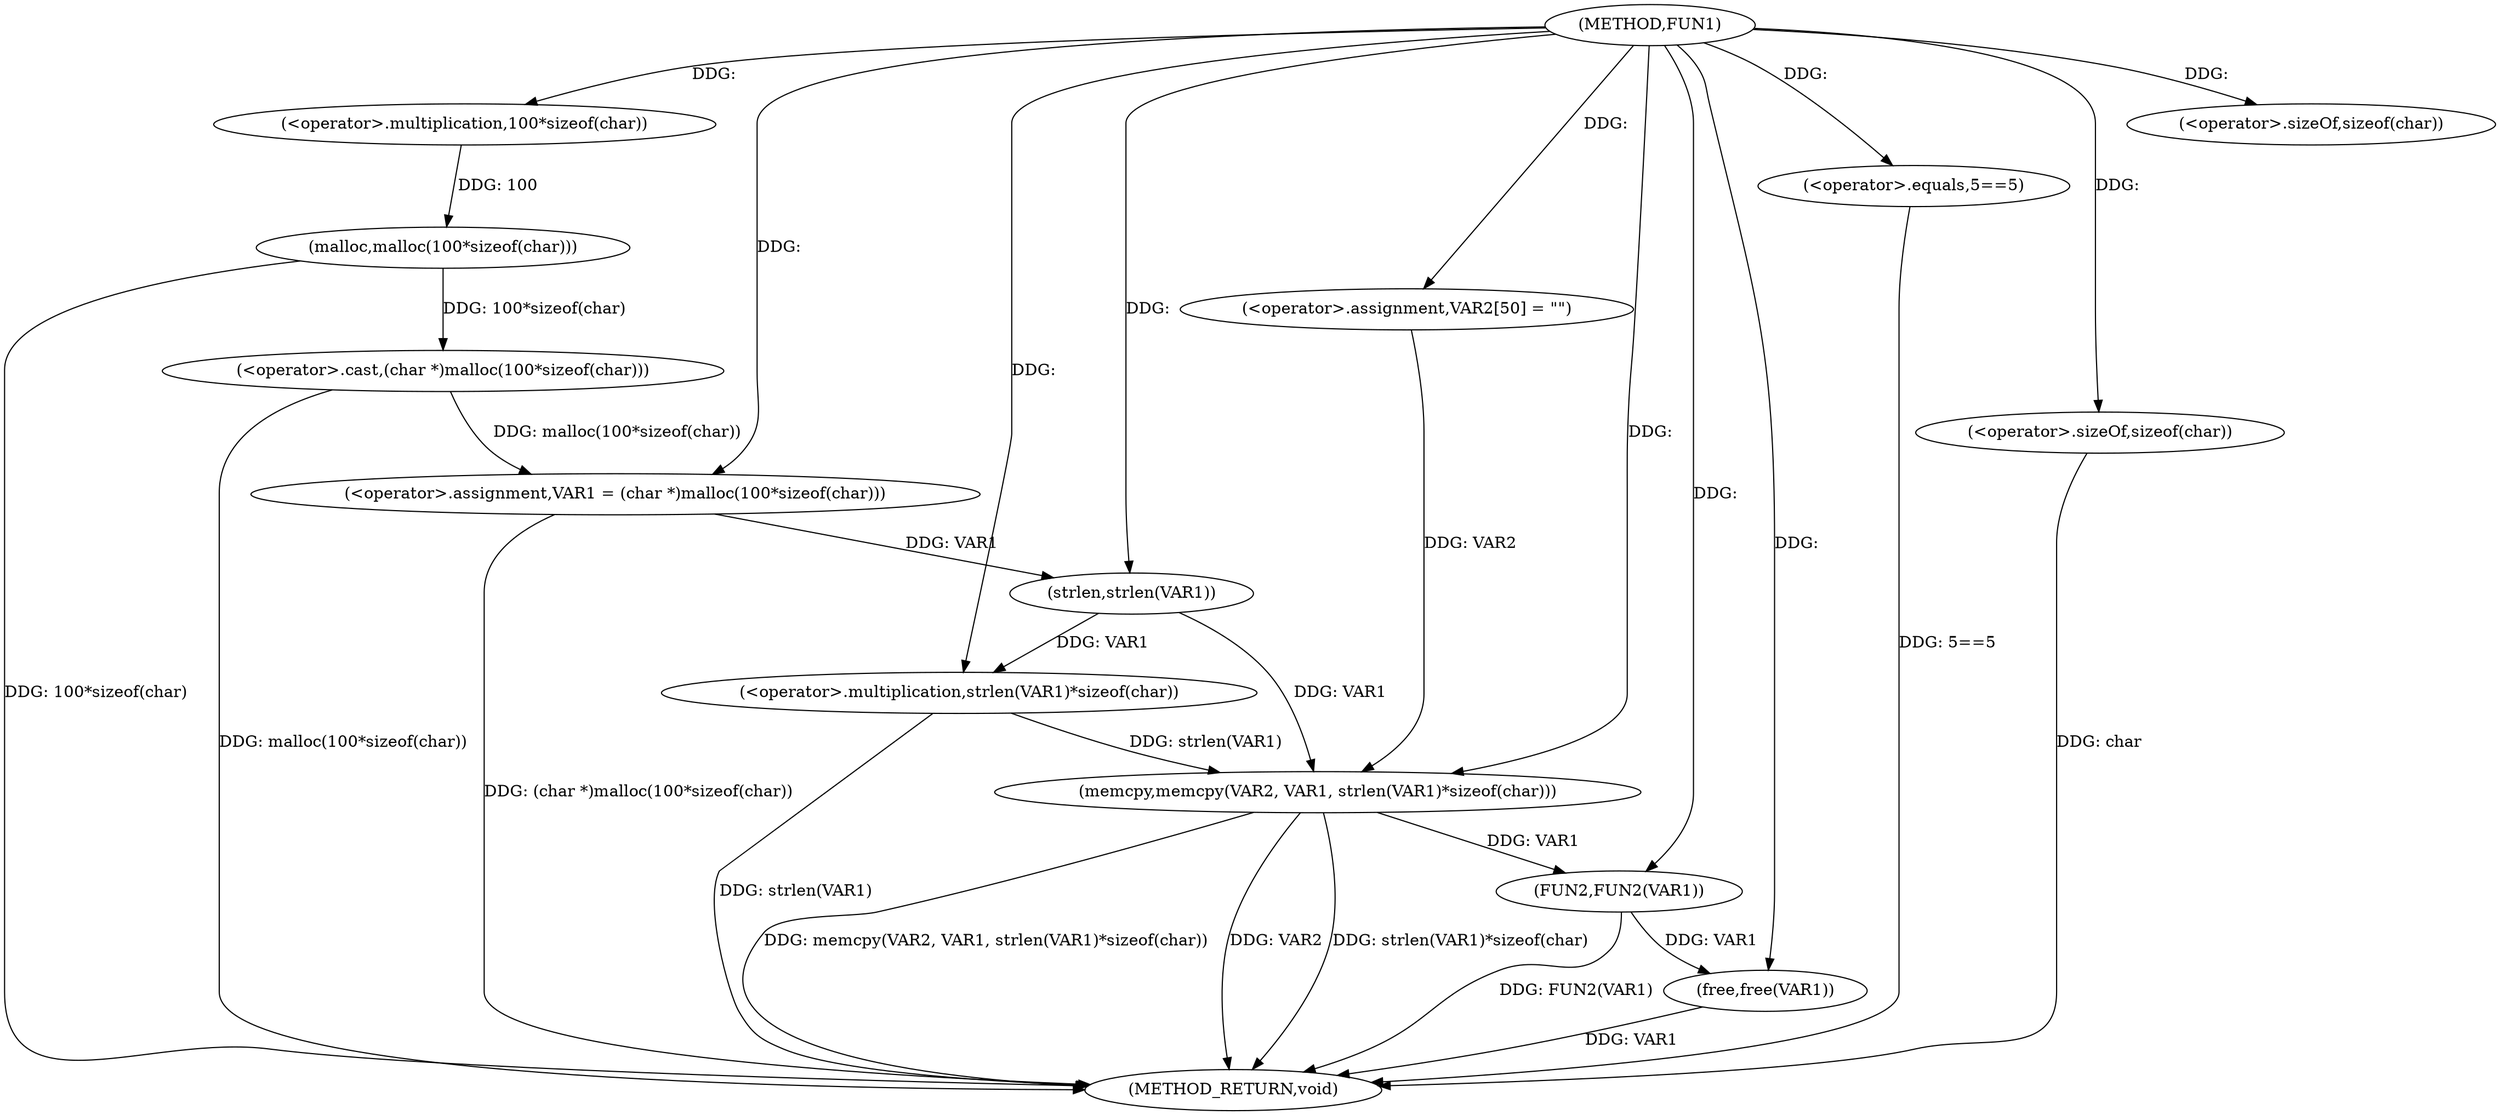 digraph FUN1 {  
"1000100" [label = "(METHOD,FUN1)" ]
"1000134" [label = "(METHOD_RETURN,void)" ]
"1000103" [label = "(<operator>.assignment,VAR1 = (char *)malloc(100*sizeof(char)))" ]
"1000105" [label = "(<operator>.cast,(char *)malloc(100*sizeof(char)))" ]
"1000107" [label = "(malloc,malloc(100*sizeof(char)))" ]
"1000108" [label = "(<operator>.multiplication,100*sizeof(char))" ]
"1000110" [label = "(<operator>.sizeOf,sizeof(char))" ]
"1000113" [label = "(<operator>.equals,5==5)" ]
"1000119" [label = "(<operator>.assignment,VAR2[50] = \"\")" ]
"1000122" [label = "(memcpy,memcpy(VAR2, VAR1, strlen(VAR1)*sizeof(char)))" ]
"1000125" [label = "(<operator>.multiplication,strlen(VAR1)*sizeof(char))" ]
"1000126" [label = "(strlen,strlen(VAR1))" ]
"1000128" [label = "(<operator>.sizeOf,sizeof(char))" ]
"1000130" [label = "(FUN2,FUN2(VAR1))" ]
"1000132" [label = "(free,free(VAR1))" ]
  "1000122" -> "1000134"  [ label = "DDG: strlen(VAR1)*sizeof(char)"] 
  "1000107" -> "1000134"  [ label = "DDG: 100*sizeof(char)"] 
  "1000105" -> "1000134"  [ label = "DDG: malloc(100*sizeof(char))"] 
  "1000103" -> "1000134"  [ label = "DDG: (char *)malloc(100*sizeof(char))"] 
  "1000132" -> "1000134"  [ label = "DDG: VAR1"] 
  "1000113" -> "1000134"  [ label = "DDG: 5==5"] 
  "1000122" -> "1000134"  [ label = "DDG: memcpy(VAR2, VAR1, strlen(VAR1)*sizeof(char))"] 
  "1000130" -> "1000134"  [ label = "DDG: FUN2(VAR1)"] 
  "1000125" -> "1000134"  [ label = "DDG: strlen(VAR1)"] 
  "1000122" -> "1000134"  [ label = "DDG: VAR2"] 
  "1000128" -> "1000134"  [ label = "DDG: char"] 
  "1000105" -> "1000103"  [ label = "DDG: malloc(100*sizeof(char))"] 
  "1000100" -> "1000103"  [ label = "DDG: "] 
  "1000107" -> "1000105"  [ label = "DDG: 100*sizeof(char)"] 
  "1000108" -> "1000107"  [ label = "DDG: 100"] 
  "1000100" -> "1000108"  [ label = "DDG: "] 
  "1000100" -> "1000110"  [ label = "DDG: "] 
  "1000100" -> "1000113"  [ label = "DDG: "] 
  "1000100" -> "1000119"  [ label = "DDG: "] 
  "1000119" -> "1000122"  [ label = "DDG: VAR2"] 
  "1000100" -> "1000122"  [ label = "DDG: "] 
  "1000126" -> "1000122"  [ label = "DDG: VAR1"] 
  "1000125" -> "1000122"  [ label = "DDG: strlen(VAR1)"] 
  "1000126" -> "1000125"  [ label = "DDG: VAR1"] 
  "1000103" -> "1000126"  [ label = "DDG: VAR1"] 
  "1000100" -> "1000126"  [ label = "DDG: "] 
  "1000100" -> "1000125"  [ label = "DDG: "] 
  "1000100" -> "1000128"  [ label = "DDG: "] 
  "1000122" -> "1000130"  [ label = "DDG: VAR1"] 
  "1000100" -> "1000130"  [ label = "DDG: "] 
  "1000130" -> "1000132"  [ label = "DDG: VAR1"] 
  "1000100" -> "1000132"  [ label = "DDG: "] 
}
